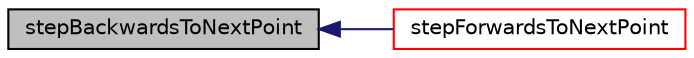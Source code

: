 digraph "stepBackwardsToNextPoint"
{
  bgcolor="transparent";
  edge [fontname="Helvetica",fontsize="10",labelfontname="Helvetica",labelfontsize="10"];
  node [fontname="Helvetica",fontsize="10",shape=record];
  rankdir="LR";
  Node99639 [label="stepBackwardsToNextPoint",height=0.2,width=0.4,color="black", fillcolor="grey75", style="filled", fontcolor="black"];
  Node99639 -> Node99640 [dir="back",color="midnightblue",fontsize="10",style="solid",fontname="Helvetica"];
  Node99640 [label="stepForwardsToNextPoint",height=0.2,width=0.4,color="red",URL="$a21851.html#af4d31a25cf140f175475f9115eba0c96"];
}
